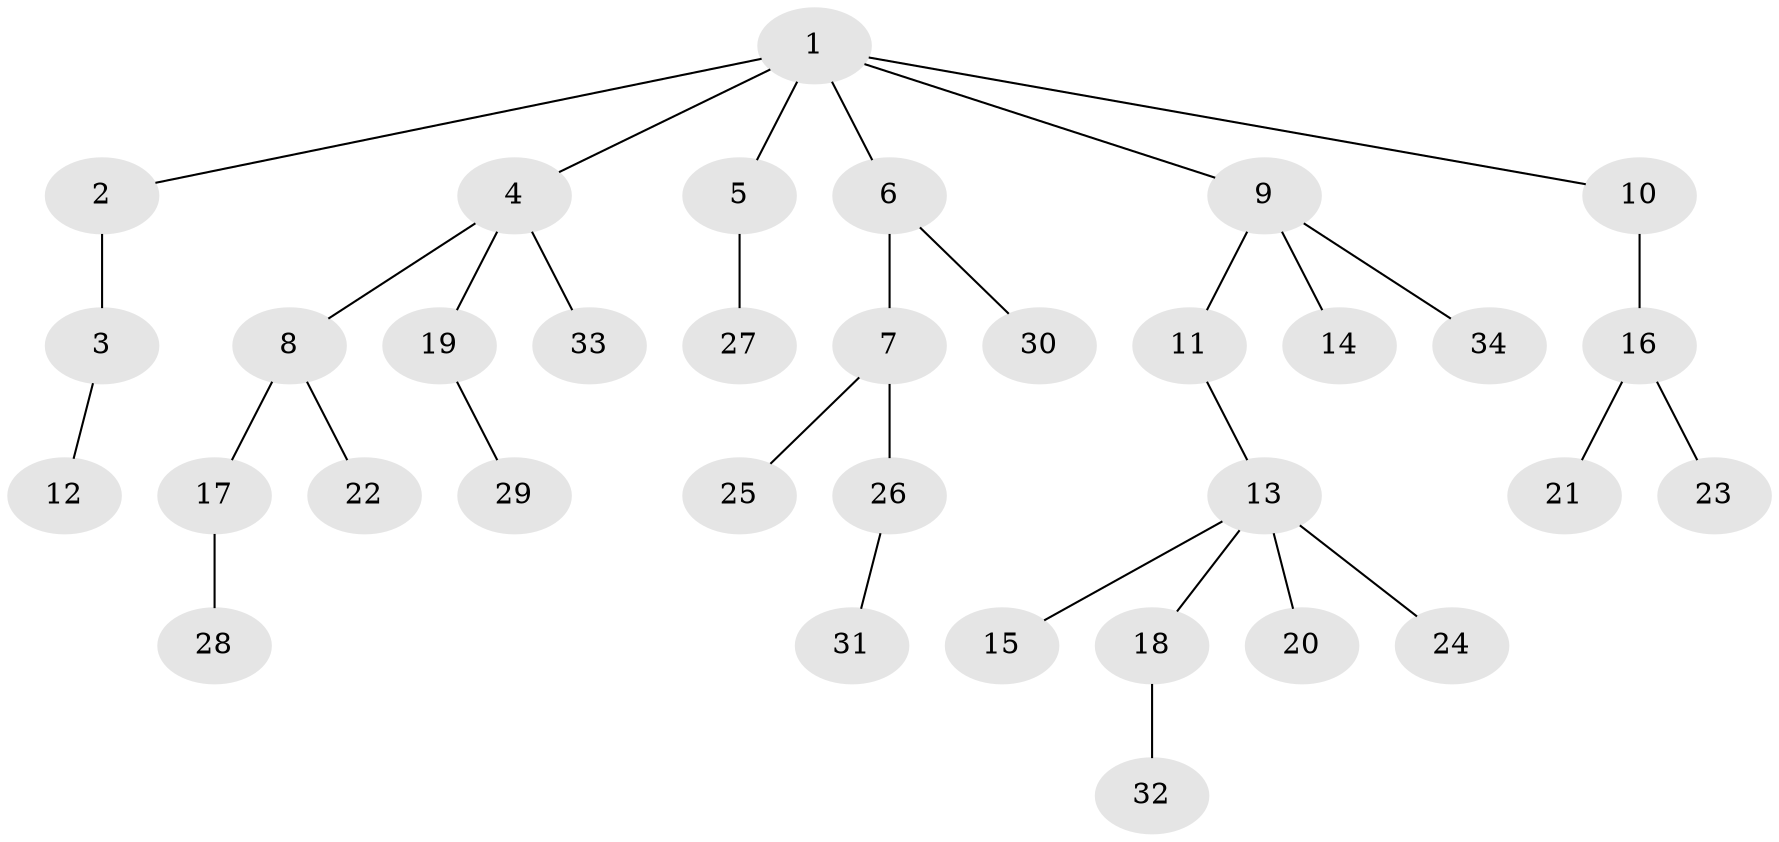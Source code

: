 // original degree distribution, {7: 0.015873015873015872, 4: 0.07936507936507936, 2: 0.25396825396825395, 3: 0.12698412698412698, 1: 0.49206349206349204, 5: 0.031746031746031744}
// Generated by graph-tools (version 1.1) at 2025/51/03/04/25 22:51:28]
// undirected, 34 vertices, 33 edges
graph export_dot {
  node [color=gray90,style=filled];
  1;
  2;
  3;
  4;
  5;
  6;
  7;
  8;
  9;
  10;
  11;
  12;
  13;
  14;
  15;
  16;
  17;
  18;
  19;
  20;
  21;
  22;
  23;
  24;
  25;
  26;
  27;
  28;
  29;
  30;
  31;
  32;
  33;
  34;
  1 -- 2 [weight=1.0];
  1 -- 4 [weight=1.0];
  1 -- 5 [weight=1.0];
  1 -- 6 [weight=1.0];
  1 -- 9 [weight=1.0];
  1 -- 10 [weight=1.0];
  2 -- 3 [weight=2.0];
  3 -- 12 [weight=1.0];
  4 -- 8 [weight=1.0];
  4 -- 19 [weight=1.0];
  4 -- 33 [weight=1.0];
  5 -- 27 [weight=1.0];
  6 -- 7 [weight=1.0];
  6 -- 30 [weight=1.0];
  7 -- 25 [weight=1.0];
  7 -- 26 [weight=1.0];
  8 -- 17 [weight=1.0];
  8 -- 22 [weight=1.0];
  9 -- 11 [weight=1.0];
  9 -- 14 [weight=1.0];
  9 -- 34 [weight=1.0];
  10 -- 16 [weight=2.0];
  11 -- 13 [weight=1.0];
  13 -- 15 [weight=1.0];
  13 -- 18 [weight=1.0];
  13 -- 20 [weight=1.0];
  13 -- 24 [weight=2.0];
  16 -- 21 [weight=1.0];
  16 -- 23 [weight=1.0];
  17 -- 28 [weight=2.0];
  18 -- 32 [weight=1.0];
  19 -- 29 [weight=1.0];
  26 -- 31 [weight=1.0];
}
